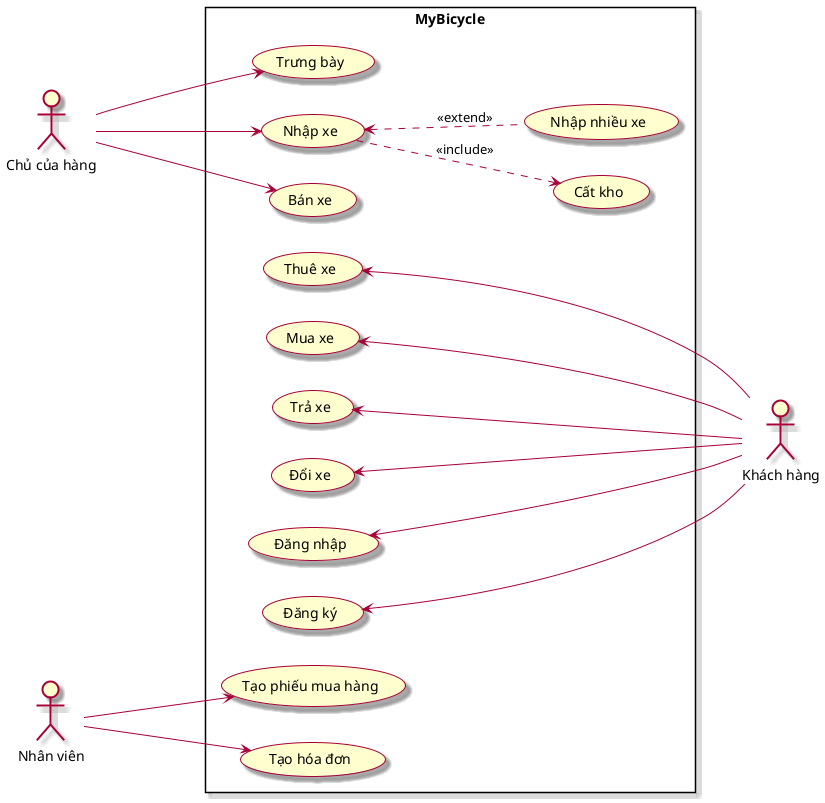 @startuml MyBicycle
skin rose
left to right direction

actor "Chủ của hàng" as owner
actor "Khách hàng" as customer
actor "Nhân viên" as staff

rectangle MyBicycle {
    usecase "Trưng bày" as trungBay
    usecase "Nhập xe" as nhapXe
    usecase "Bán xe" as banXe
    usecase "Thuê xe" as thueXe
    usecase "Mua xe" as muaXe
    usecase "Trả xe" as traXe
    usecase "Đổi xe" as doiXe
    usecase "Đăng nhập" as dangNhap
    usecase "Đăng ký" as dangKy
    usecase "Tạo phiếu mua hàng" as taoPhieuMuaHang
    usecase "Tạo hóa đơn" as taoHoaDon
    usecase "Cất kho" as catKho
    usecase "Nhập nhiều xe" as nhapNhieuXe
}

owner ---> (nhapXe)
(nhapXe) ..> (catKho): <<include>>
(nhapXe) <.. (nhapNhieuXe): <<extend>>
owner --> (banXe)
owner ---> (trungBay)

(thueXe) <--- customer
(muaXe) <--- customer
(traXe) <--- customer
(doiXe) <--- customer
(dangKy) <-- customer
(dangNhap) <--- customer

staff ---> (taoPhieuMuaHang)
staff ---> (taoHoaDon)




@enduml